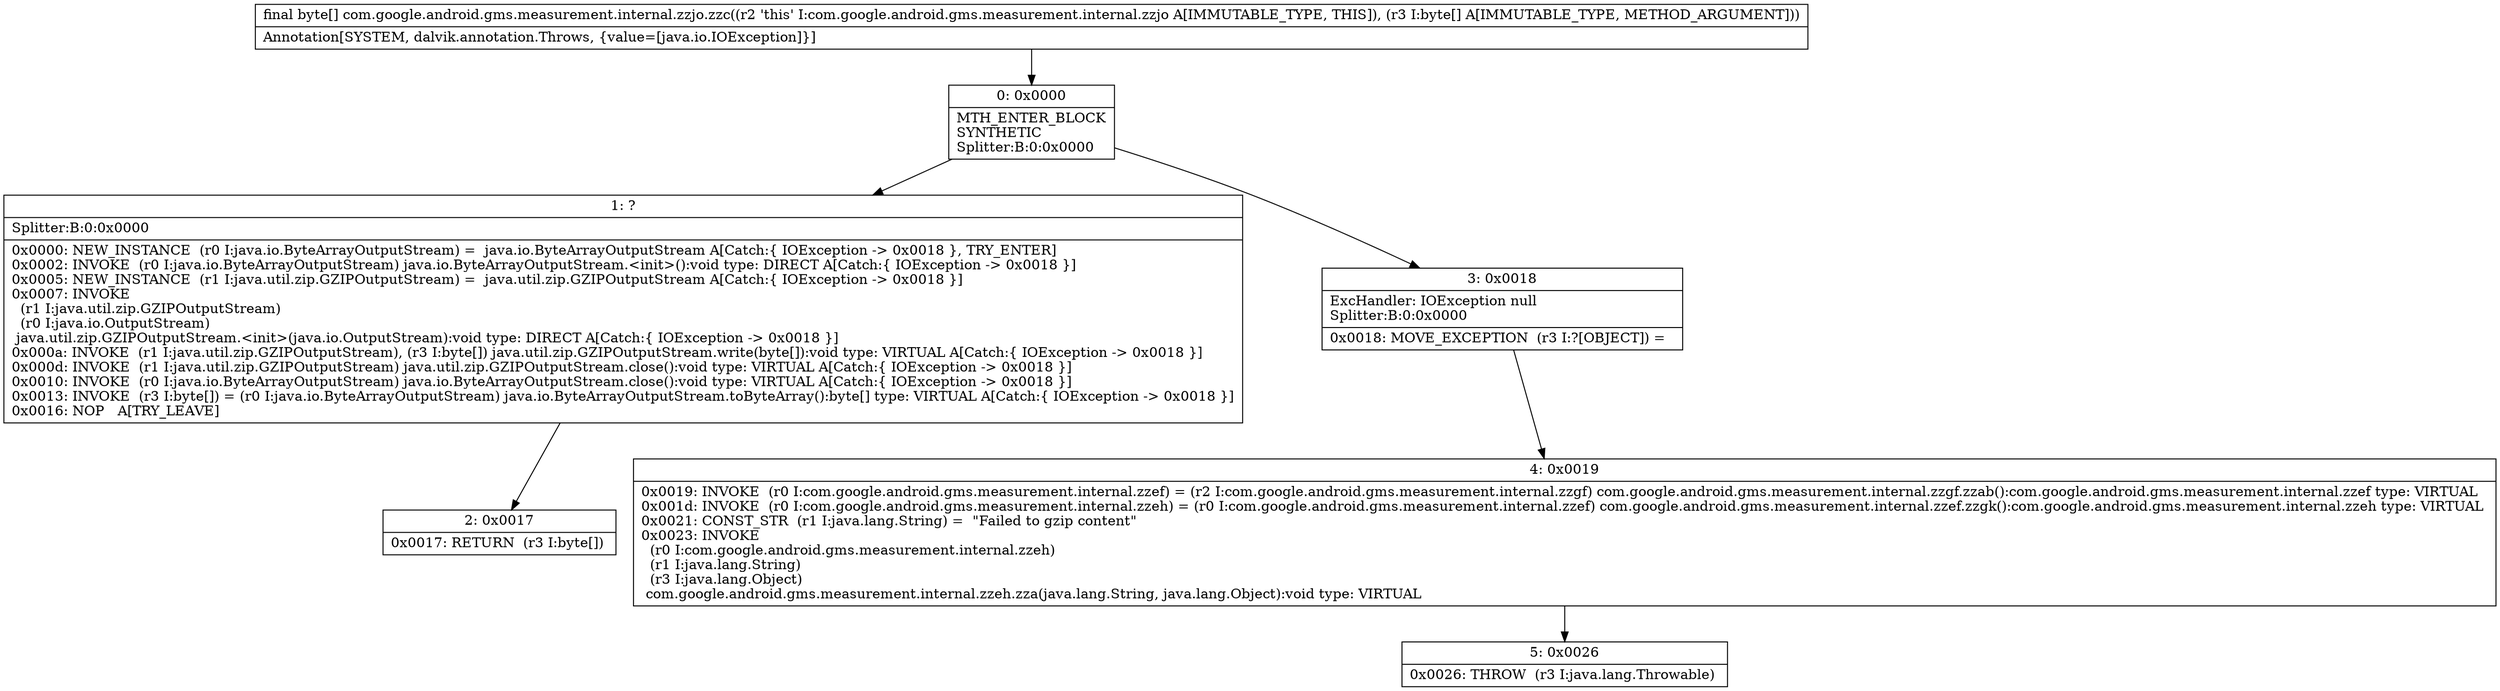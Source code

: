 digraph "CFG forcom.google.android.gms.measurement.internal.zzjo.zzc([B)[B" {
Node_0 [shape=record,label="{0\:\ 0x0000|MTH_ENTER_BLOCK\lSYNTHETIC\lSplitter:B:0:0x0000\l}"];
Node_1 [shape=record,label="{1\:\ ?|Splitter:B:0:0x0000\l|0x0000: NEW_INSTANCE  (r0 I:java.io.ByteArrayOutputStream) =  java.io.ByteArrayOutputStream A[Catch:\{ IOException \-\> 0x0018 \}, TRY_ENTER]\l0x0002: INVOKE  (r0 I:java.io.ByteArrayOutputStream) java.io.ByteArrayOutputStream.\<init\>():void type: DIRECT A[Catch:\{ IOException \-\> 0x0018 \}]\l0x0005: NEW_INSTANCE  (r1 I:java.util.zip.GZIPOutputStream) =  java.util.zip.GZIPOutputStream A[Catch:\{ IOException \-\> 0x0018 \}]\l0x0007: INVOKE  \l  (r1 I:java.util.zip.GZIPOutputStream)\l  (r0 I:java.io.OutputStream)\l java.util.zip.GZIPOutputStream.\<init\>(java.io.OutputStream):void type: DIRECT A[Catch:\{ IOException \-\> 0x0018 \}]\l0x000a: INVOKE  (r1 I:java.util.zip.GZIPOutputStream), (r3 I:byte[]) java.util.zip.GZIPOutputStream.write(byte[]):void type: VIRTUAL A[Catch:\{ IOException \-\> 0x0018 \}]\l0x000d: INVOKE  (r1 I:java.util.zip.GZIPOutputStream) java.util.zip.GZIPOutputStream.close():void type: VIRTUAL A[Catch:\{ IOException \-\> 0x0018 \}]\l0x0010: INVOKE  (r0 I:java.io.ByteArrayOutputStream) java.io.ByteArrayOutputStream.close():void type: VIRTUAL A[Catch:\{ IOException \-\> 0x0018 \}]\l0x0013: INVOKE  (r3 I:byte[]) = (r0 I:java.io.ByteArrayOutputStream) java.io.ByteArrayOutputStream.toByteArray():byte[] type: VIRTUAL A[Catch:\{ IOException \-\> 0x0018 \}]\l0x0016: NOP   A[TRY_LEAVE]\l}"];
Node_2 [shape=record,label="{2\:\ 0x0017|0x0017: RETURN  (r3 I:byte[]) \l}"];
Node_3 [shape=record,label="{3\:\ 0x0018|ExcHandler: IOException null\lSplitter:B:0:0x0000\l|0x0018: MOVE_EXCEPTION  (r3 I:?[OBJECT]) =  \l}"];
Node_4 [shape=record,label="{4\:\ 0x0019|0x0019: INVOKE  (r0 I:com.google.android.gms.measurement.internal.zzef) = (r2 I:com.google.android.gms.measurement.internal.zzgf) com.google.android.gms.measurement.internal.zzgf.zzab():com.google.android.gms.measurement.internal.zzef type: VIRTUAL \l0x001d: INVOKE  (r0 I:com.google.android.gms.measurement.internal.zzeh) = (r0 I:com.google.android.gms.measurement.internal.zzef) com.google.android.gms.measurement.internal.zzef.zzgk():com.google.android.gms.measurement.internal.zzeh type: VIRTUAL \l0x0021: CONST_STR  (r1 I:java.lang.String) =  \"Failed to gzip content\" \l0x0023: INVOKE  \l  (r0 I:com.google.android.gms.measurement.internal.zzeh)\l  (r1 I:java.lang.String)\l  (r3 I:java.lang.Object)\l com.google.android.gms.measurement.internal.zzeh.zza(java.lang.String, java.lang.Object):void type: VIRTUAL \l}"];
Node_5 [shape=record,label="{5\:\ 0x0026|0x0026: THROW  (r3 I:java.lang.Throwable) \l}"];
MethodNode[shape=record,label="{final byte[] com.google.android.gms.measurement.internal.zzjo.zzc((r2 'this' I:com.google.android.gms.measurement.internal.zzjo A[IMMUTABLE_TYPE, THIS]), (r3 I:byte[] A[IMMUTABLE_TYPE, METHOD_ARGUMENT]))  | Annotation[SYSTEM, dalvik.annotation.Throws, \{value=[java.io.IOException]\}]\l}"];
MethodNode -> Node_0;
Node_0 -> Node_1;
Node_0 -> Node_3;
Node_1 -> Node_2;
Node_3 -> Node_4;
Node_4 -> Node_5;
}

